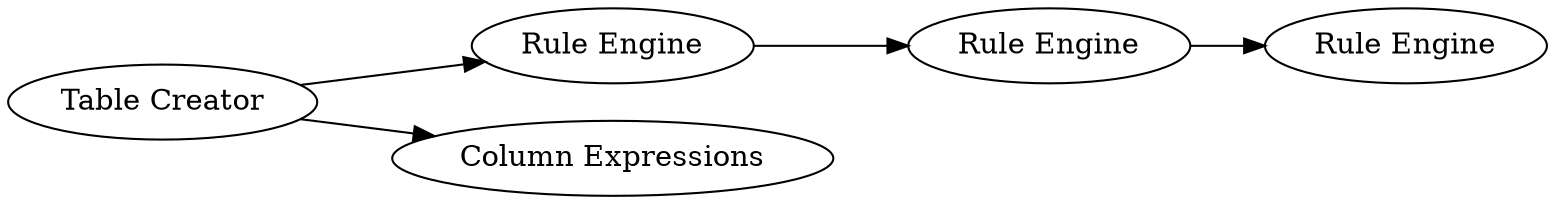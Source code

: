 digraph {
	2 -> 3
	1 -> 2
	3 -> 4
	1 -> 5
	5 [label="Column Expressions"]
	1 [label="Table Creator"]
	4 [label="Rule Engine"]
	3 [label="Rule Engine"]
	2 [label="Rule Engine"]
	rankdir=LR
}
